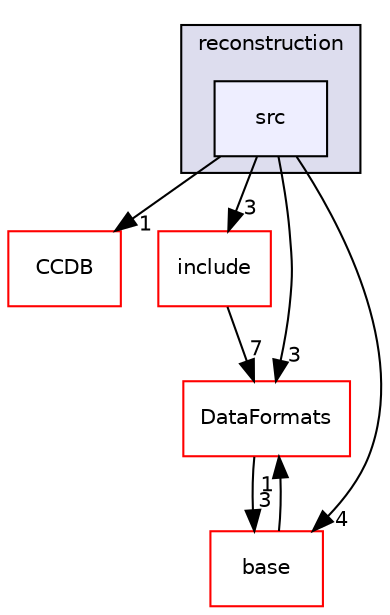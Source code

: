 digraph "/home/travis/build/AliceO2Group/AliceO2/Detectors/CPV/reconstruction/src" {
  bgcolor=transparent;
  compound=true
  node [ fontsize="10", fontname="Helvetica"];
  edge [ labelfontsize="10", labelfontname="Helvetica"];
  subgraph clusterdir_66222ccc5407e3593e9767260c5fdccb {
    graph [ bgcolor="#ddddee", pencolor="black", label="reconstruction" fontname="Helvetica", fontsize="10", URL="dir_66222ccc5407e3593e9767260c5fdccb.html"]
  dir_205245125ee00867b21f7bd4c282ad00 [shape=box, label="src", style="filled", fillcolor="#eeeeff", pencolor="black", URL="dir_205245125ee00867b21f7bd4c282ad00.html"];
  }
  dir_6af676bf18881990e4083e191d0e63e0 [shape=box label="CCDB" color="red" URL="dir_6af676bf18881990e4083e191d0e63e0.html"];
  dir_ba4a6fb4bd39b0710fac84f5496433cc [shape=box label="include" color="red" URL="dir_ba4a6fb4bd39b0710fac84f5496433cc.html"];
  dir_9f065a6c27ad05d142739bd8f4136180 [shape=box label="base" color="red" URL="dir_9f065a6c27ad05d142739bd8f4136180.html"];
  dir_2171f7ec022c5423887b07c69b2f5b48 [shape=box label="DataFormats" color="red" URL="dir_2171f7ec022c5423887b07c69b2f5b48.html"];
  dir_205245125ee00867b21f7bd4c282ad00->dir_6af676bf18881990e4083e191d0e63e0 [headlabel="1", labeldistance=1.5 headhref="dir_000408_000028.html"];
  dir_205245125ee00867b21f7bd4c282ad00->dir_ba4a6fb4bd39b0710fac84f5496433cc [headlabel="3", labeldistance=1.5 headhref="dir_000408_000394.html"];
  dir_205245125ee00867b21f7bd4c282ad00->dir_9f065a6c27ad05d142739bd8f4136180 [headlabel="4", labeldistance=1.5 headhref="dir_000408_000222.html"];
  dir_205245125ee00867b21f7bd4c282ad00->dir_2171f7ec022c5423887b07c69b2f5b48 [headlabel="3", labeldistance=1.5 headhref="dir_000408_000090.html"];
  dir_ba4a6fb4bd39b0710fac84f5496433cc->dir_2171f7ec022c5423887b07c69b2f5b48 [headlabel="7", labeldistance=1.5 headhref="dir_000394_000090.html"];
  dir_9f065a6c27ad05d142739bd8f4136180->dir_2171f7ec022c5423887b07c69b2f5b48 [headlabel="1", labeldistance=1.5 headhref="dir_000222_000090.html"];
  dir_2171f7ec022c5423887b07c69b2f5b48->dir_9f065a6c27ad05d142739bd8f4136180 [headlabel="3", labeldistance=1.5 headhref="dir_000090_000222.html"];
}
